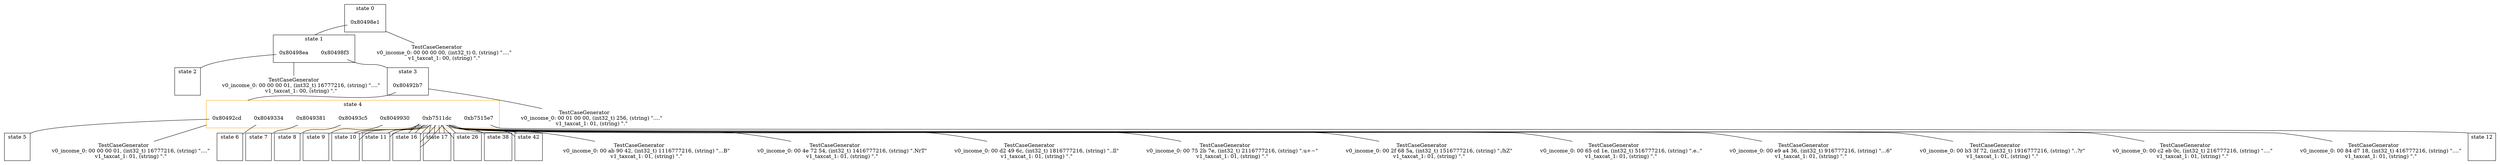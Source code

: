 digraph Tree {
	graph [compound=true shape=box]
	node [shape=none]
	edge [arrowhead=none]
		subgraph cluster_1 {
			graph [color=black label="state 1" shape=box]
				"80498ea" [label="0x80498ea"]
				"80498f3" [label="0x80498f3"]
		}
		subgraph cluster_0 {
			graph [color=black label="state 0" shape=box]
				"80498e1" [label="0x80498e1"]
		}
		subgraph cluster_3 {
			graph [color=black label="state 3" shape=box]
				"80492b7" [label="0x80492b7"]
		}
		subgraph cluster_4 {
			graph [color=orange label="state 4" shape=box]
				"80492cd" [label="0x80492cd"]
				8049334 [label="0x8049334"]
				8049381 [label="0x8049381"]
				"80493c5" [label="0x80493c5"]
				8049930 [label="0x8049930"]
				b7511dc [label="0xb7511dc"]
				b7511dc [label="0xb7511dc"]
				b7515e7 [label="0xb7515e7"]
				b7511dc [label="0xb7511dc"]
				b7511dc [label="0xb7511dc"]
				b7511dc [label="0xb7511dc"]
				b7511dc [label="0xb7511dc"]
				b7511dc [label="0xb7511dc"]
				b7511dc [label="0xb7511dc"]
				b7511dc [label="0xb7511dc"]
				b7511dc [label="0xb7511dc"]
				b7511dc [label="0xb7511dc"]
				b7511dc [label="0xb7511dc"]
				b7511dc [label="0xb7511dc"]
				b7511dc [label="0xb7511dc"]
				b7511dc [label="0xb7511dc"]
				b7511dc [label="0xb7511dc"]
				b7511dc [label="0xb7511dc"]
				b7511dc [label="0xb7511dc"]
		}
			"80498e1" -> "80498ea" [label="" lhead=cluster_1]
		subgraph cluster_2 {
			graph [color=black label="state 2" shape=box]
				cluster_2 [label=" "]
		}
			"80498ea" -> cluster_2 [label="" lhead=cluster_2]
			"80498f3" -> "80492b7" [label="" lhead=cluster_3]
			"80492b7" -> "80492cd" [label="" lhead=cluster_4]
		subgraph cluster_5 {
			graph [color=black label="state 5" shape=box]
				cluster_5 [label=" "]
		}
			"80492cd" -> cluster_5 [label="" lhead=cluster_5]
		subgraph cluster_6 {
			graph [color=black label="state 6" shape=box]
				cluster_6 [label=" "]
		}
			8049334 -> cluster_6 [label="" lhead=cluster_6]
		subgraph cluster_7 {
			graph [color=black label="state 7" shape=box]
				cluster_7 [label=" "]
		}
			8049381 -> cluster_7 [label="" lhead=cluster_7]
		subgraph cluster_8 {
			graph [color=black label="state 8" shape=box]
				cluster_8 [label=" "]
		}
			"80493c5" -> cluster_8 [label="" lhead=cluster_8]
		subgraph cluster_9 {
			graph [color=black label="state 9" shape=box]
				cluster_9 [label=" "]
		}
			8049930 -> cluster_9 [label="" lhead=cluster_9]
		subgraph cluster_10 {
			graph [color=black label="state 10" shape=box]
				cluster_10 [label=" "]
		}
			b7511dc -> cluster_10 [label="" lhead=cluster_10]
		subgraph cluster_11 {
			graph [color=black label="state 11" shape=box]
				cluster_11 [label=" "]
		}
			b7511dc -> cluster_11 [label="" lhead=cluster_11]
		subgraph cluster_12 {
			graph [color=black label="state 12" shape=box]
				cluster_12 [label=" "]
		}
			b7515e7 -> cluster_12 [label="" lhead=cluster_12]
		subgraph cluster_10 {
			graph [color=black label="state 10" shape=box]
				cluster_10 [label=" "]
		}
			b7511dc -> cluster_10 [label="" lhead=cluster_10]
		subgraph cluster_11 {
			graph [color=black label="state 11" shape=box]
				cluster_11 [label=" "]
		}
			b7511dc -> cluster_11 [label="" lhead=cluster_11]
		subgraph cluster_10 {
			graph [color=black label="state 10" shape=box]
				cluster_10 [label=" "]
		}
			b7511dc -> cluster_10 [label="" lhead=cluster_10]
		subgraph cluster_16 {
			graph [color=black label="state 16" shape=box]
				cluster_16 [label=" "]
		}
			b7511dc -> cluster_16 [label="" lhead=cluster_16]
		subgraph cluster_17 {
			graph [color=black label="state 17" shape=box]
				cluster_17 [label=" "]
		}
			b7511dc -> cluster_17 [label="" lhead=cluster_17]
		subgraph cluster_16 {
			graph [color=black label="state 16" shape=box]
				cluster_16 [label=" "]
		}
			b7511dc -> cluster_16 [label="" lhead=cluster_16]
		subgraph cluster_17 {
			graph [color=black label="state 17" shape=box]
				cluster_17 [label=" "]
		}
			b7511dc -> cluster_17 [label="" lhead=cluster_17]
		subgraph cluster_16 {
			graph [color=black label="state 16" shape=box]
				cluster_16 [label=" "]
		}
			b7511dc -> cluster_16 [label="" lhead=cluster_16]
		subgraph cluster_17 {
			graph [color=black label="state 17" shape=box]
				cluster_17 [label=" "]
		}
			b7511dc -> cluster_17 [label="" lhead=cluster_17]
		subgraph cluster_16 {
			graph [color=black label="state 16" shape=box]
				cluster_16 [label=" "]
		}
			b7511dc -> cluster_16 [label="" lhead=cluster_16]
		subgraph cluster_17 {
			graph [color=black label="state 17" shape=box]
				cluster_17 [label=" "]
		}
			b7511dc -> cluster_17 [label="" lhead=cluster_17]
		subgraph cluster_16 {
			graph [color=black label="state 16" shape=box]
				cluster_16 [label=" "]
		}
			b7511dc -> cluster_16 [label="" lhead=cluster_16]
		subgraph cluster_26 {
			graph [color=black label="state 26" shape=box]
				cluster_26 [label=" "]
		}
			b7511dc -> cluster_26 [label="" lhead=cluster_26]
		subgraph cluster_26 {
			graph [color=black label="state 26" shape=box]
				cluster_26 [label=" "]
		}
			b7511dc -> cluster_26 [label="" lhead=cluster_26]
		subgraph cluster_38 {
			graph [color=black label="state 38" shape=box]
				cluster_38 [label=" "]
		}
			b7511dc -> cluster_38 [label="" lhead=cluster_38]
		subgraph cluster_42 {
			graph [color=black label="state 42" shape=box]
				cluster_42 [label=" "]
		}
			b7511dc -> cluster_42 [label="" lhead=cluster_42]
		subgraph cluster_42 {
			graph [color=black label="state 42" shape=box]
				cluster_42 [label=" "]
		}
			b7511dc -> cluster_42 [label="" lhead=cluster_42]
		tcg43 [label="TestCaseGenerator
         v0_income_0: 00 ab 90 42, (int32_t) 1116777216, (string) \"...B\"
         v1_taxcat_1: 01, (string) \".\""]
			b7511dc -> tcg43 [ltail=cluster_43]
		tcg48 [label="TestCaseGenerator
         v0_income_0: 00 4e 72 54, (int32_t) 1416777216, (string) \".NrT\"
         v1_taxcat_1: 01, (string) \".\""]
			b7511dc -> tcg48 [ltail=cluster_48]
		tcg33 [label="TestCaseGenerator
         v0_income_0: 00 d2 49 6c, (int32_t) 1816777216, (string) \"..Il\"
         v1_taxcat_1: 01, (string) \".\""]
			b7511dc -> tcg33 [ltail=cluster_33]
		tcg37 [label="TestCaseGenerator
         v0_income_0: 00 75 2b 7e, (int32_t) 2116777216, (string) \".u+~\"
         v1_taxcat_1: 01, (string) \".\""]
			b7511dc -> tcg37 [ltail=cluster_37]
		tcg30 [label="TestCaseGenerator
         v0_income_0: 00 2f 68 5a, (int32_t) 1516777216, (string) \"./hZ\"
         v1_taxcat_1: 01, (string) \".\""]
			b7511dc -> tcg30 [ltail=cluster_30]
		tcg28 [label="TestCaseGenerator
         v0_income_0: 00 65 cd 1e, (int32_t) 516777216, (string) \".e..\"
         v1_taxcat_1: 01, (string) \".\""]
			b7511dc -> tcg28 [ltail=cluster_28]
		tcg29 [label="TestCaseGenerator
         v0_income_0: 00 e9 a4 36, (int32_t) 916777216, (string) \"...6\"
         v1_taxcat_1: 01, (string) \".\""]
			b7511dc -> tcg29 [ltail=cluster_29]
		tcg34 [label="TestCaseGenerator
         v0_income_0: 00 b3 3f 72, (int32_t) 1916777216, (string) \"..?r\"
         v1_taxcat_1: 01, (string) \".\""]
			b7511dc -> tcg34 [ltail=cluster_34]
		tcg1 [label="TestCaseGenerator
         v0_income_0: 00 00 00 01, (int32_t) 16777216, (string) \"....\"
         v1_taxcat_1: 00, (string) \".\""]
			"80498ea" -> tcg1 [ltail=cluster_1]
		tcg0 [label="TestCaseGenerator
         v0_income_0: 00 00 00 00, (int32_t) 0, (string) \"....\"
         v1_taxcat_1: 00, (string) \".\""]
			"80498e1" -> tcg0 [ltail=cluster_0]
		tcg3 [label="TestCaseGenerator
         v0_income_0: 00 01 00 00, (int32_t) 256, (string) \"....\"
         v1_taxcat_1: 01, (string) \".\""]
			"80492b7" -> tcg3 [ltail=cluster_3]
		tcg4 [label="TestCaseGenerator
         v0_income_0: 00 00 00 01, (int32_t) 16777216, (string) \"....\"
         v1_taxcat_1: 01, (string) \".\""]
			"80492cd" -> tcg4 [ltail=cluster_4]
		tcg47 [label="TestCaseGenerator
         v0_income_0: 00 c2 eb 0c, (int32_t) 216777216, (string) \"....\"
         v1_taxcat_1: 01, (string) \".\""]
			b7511dc -> tcg47 [ltail=cluster_47]
		tcg41 [label="TestCaseGenerator
         v0_income_0: 00 84 d7 18, (int32_t) 416777216, (string) \"....\"
         v1_taxcat_1: 01, (string) \".\""]
			b7511dc -> tcg41 [ltail=cluster_41]
}
